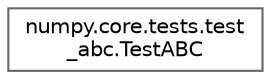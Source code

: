 digraph "Graphical Class Hierarchy"
{
 // LATEX_PDF_SIZE
  bgcolor="transparent";
  edge [fontname=Helvetica,fontsize=10,labelfontname=Helvetica,labelfontsize=10];
  node [fontname=Helvetica,fontsize=10,shape=box,height=0.2,width=0.4];
  rankdir="LR";
  Node0 [id="Node000000",label="numpy.core.tests.test\l_abc.TestABC",height=0.2,width=0.4,color="grey40", fillcolor="white", style="filled",URL="$de/d0f/classnumpy_1_1core_1_1tests_1_1test__abc_1_1TestABC.html",tooltip=" "];
}
